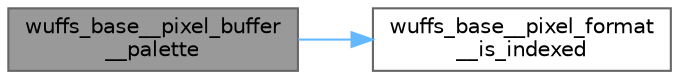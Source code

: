 digraph "wuffs_base__pixel_buffer__palette"
{
 // LATEX_PDF_SIZE
  bgcolor="transparent";
  edge [fontname=Helvetica,fontsize=10,labelfontname=Helvetica,labelfontsize=10];
  node [fontname=Helvetica,fontsize=10,shape=box,height=0.2,width=0.4];
  rankdir="LR";
  Node1 [id="Node000001",label="wuffs_base__pixel_buffer\l__palette",height=0.2,width=0.4,color="gray40", fillcolor="grey60", style="filled", fontcolor="black",tooltip=" "];
  Node1 -> Node2 [id="edge1_Node000001_Node000002",color="steelblue1",style="solid",tooltip=" "];
  Node2 [id="Node000002",label="wuffs_base__pixel_format\l__is_indexed",height=0.2,width=0.4,color="grey40", fillcolor="white", style="filled",URL="$wuffs-v0_83_8c.html#a2ae9a1c922cc1b3a5df8d69588682fb1",tooltip=" "];
}
